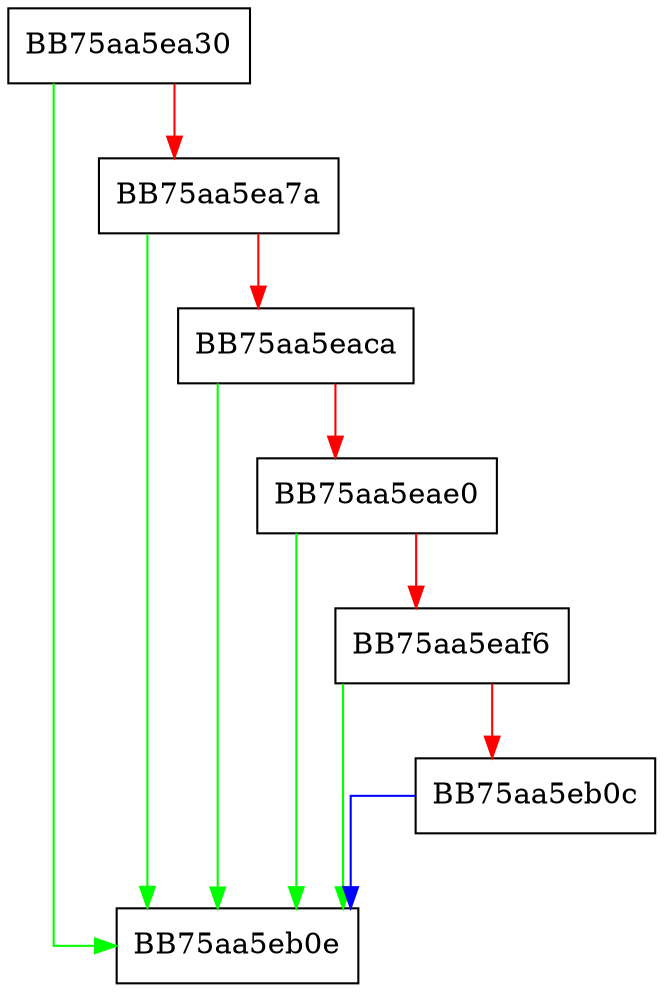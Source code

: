 digraph LoadUnpackInfo {
  node [shape="box"];
  graph [splines=ortho];
  BB75aa5ea30 -> BB75aa5eb0e [color="green"];
  BB75aa5ea30 -> BB75aa5ea7a [color="red"];
  BB75aa5ea7a -> BB75aa5eb0e [color="green"];
  BB75aa5ea7a -> BB75aa5eaca [color="red"];
  BB75aa5eaca -> BB75aa5eb0e [color="green"];
  BB75aa5eaca -> BB75aa5eae0 [color="red"];
  BB75aa5eae0 -> BB75aa5eb0e [color="green"];
  BB75aa5eae0 -> BB75aa5eaf6 [color="red"];
  BB75aa5eaf6 -> BB75aa5eb0e [color="green"];
  BB75aa5eaf6 -> BB75aa5eb0c [color="red"];
  BB75aa5eb0c -> BB75aa5eb0e [color="blue"];
}